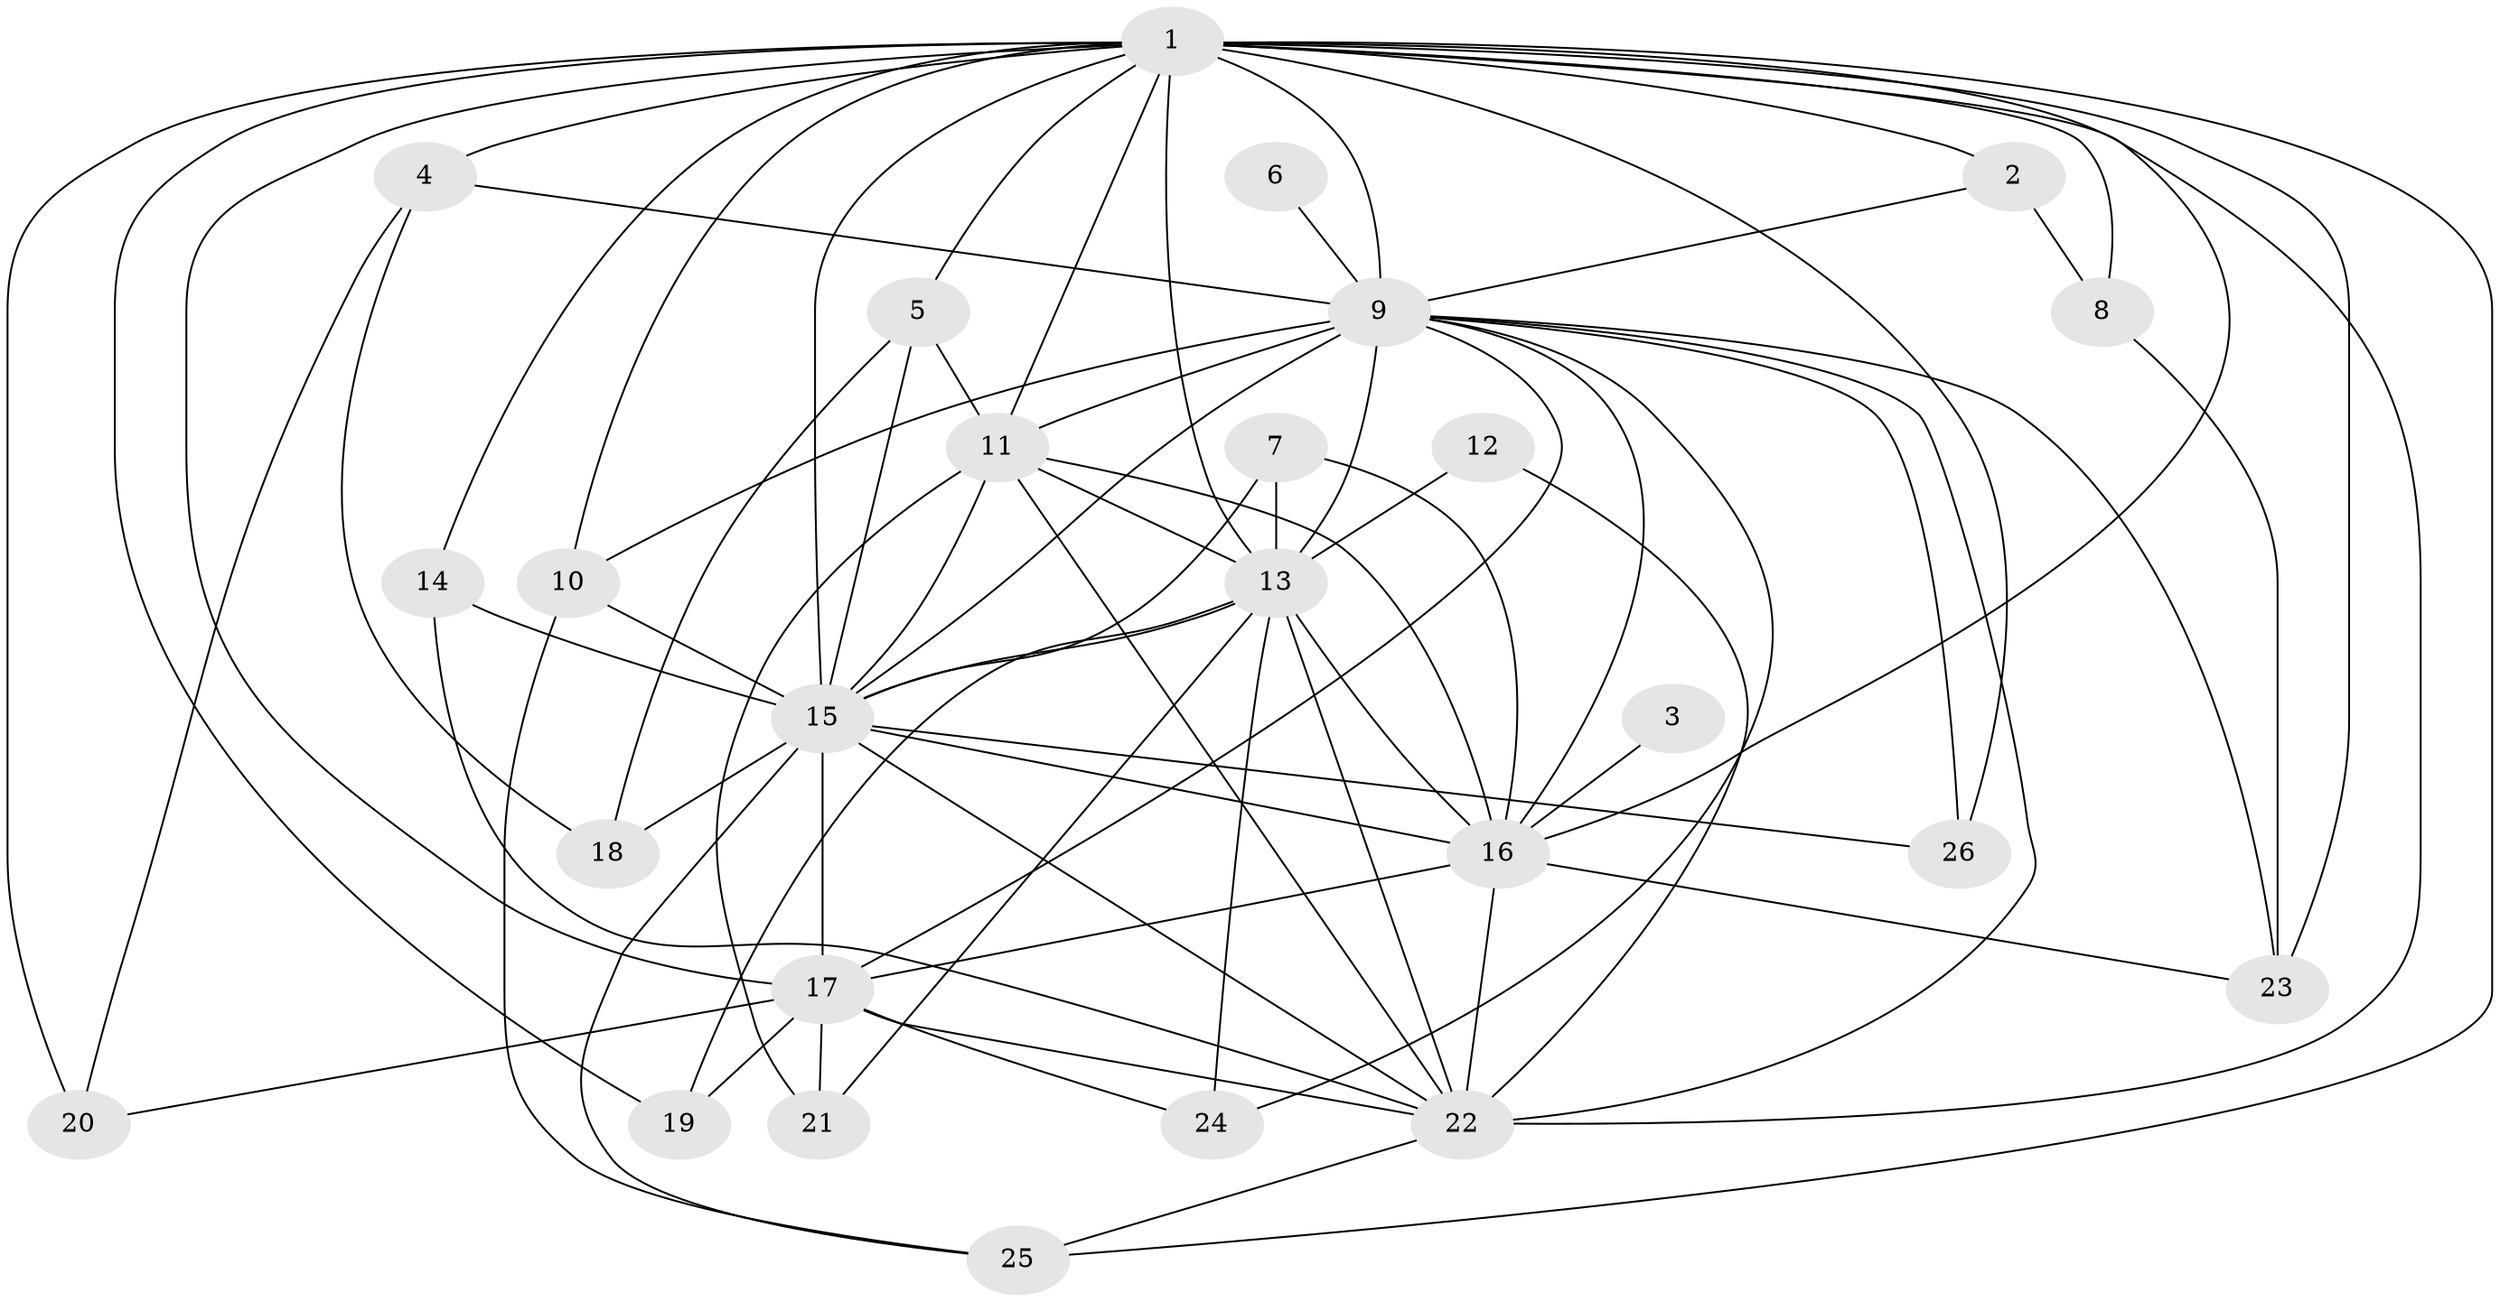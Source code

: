 // original degree distribution, {19: 0.015873015873015872, 17: 0.015873015873015872, 12: 0.031746031746031744, 16: 0.047619047619047616, 15: 0.031746031746031744, 24: 0.015873015873015872, 3: 0.1746031746031746, 4: 0.1111111111111111, 5: 0.015873015873015872, 2: 0.5238095238095238, 8: 0.015873015873015872}
// Generated by graph-tools (version 1.1) at 2025/36/03/04/25 23:36:36]
// undirected, 26 vertices, 74 edges
graph export_dot {
  node [color=gray90,style=filled];
  1;
  2;
  3;
  4;
  5;
  6;
  7;
  8;
  9;
  10;
  11;
  12;
  13;
  14;
  15;
  16;
  17;
  18;
  19;
  20;
  21;
  22;
  23;
  24;
  25;
  26;
  1 -- 2 [weight=1.0];
  1 -- 4 [weight=2.0];
  1 -- 5 [weight=1.0];
  1 -- 8 [weight=1.0];
  1 -- 9 [weight=2.0];
  1 -- 10 [weight=1.0];
  1 -- 11 [weight=2.0];
  1 -- 13 [weight=2.0];
  1 -- 14 [weight=1.0];
  1 -- 15 [weight=4.0];
  1 -- 16 [weight=2.0];
  1 -- 17 [weight=1.0];
  1 -- 19 [weight=1.0];
  1 -- 20 [weight=1.0];
  1 -- 22 [weight=4.0];
  1 -- 23 [weight=2.0];
  1 -- 25 [weight=1.0];
  1 -- 26 [weight=1.0];
  2 -- 8 [weight=1.0];
  2 -- 9 [weight=1.0];
  3 -- 16 [weight=1.0];
  4 -- 9 [weight=1.0];
  4 -- 18 [weight=1.0];
  4 -- 20 [weight=1.0];
  5 -- 11 [weight=1.0];
  5 -- 15 [weight=3.0];
  5 -- 18 [weight=1.0];
  6 -- 9 [weight=1.0];
  7 -- 13 [weight=1.0];
  7 -- 15 [weight=1.0];
  7 -- 16 [weight=1.0];
  8 -- 23 [weight=1.0];
  9 -- 10 [weight=1.0];
  9 -- 11 [weight=3.0];
  9 -- 13 [weight=3.0];
  9 -- 15 [weight=3.0];
  9 -- 16 [weight=1.0];
  9 -- 17 [weight=1.0];
  9 -- 22 [weight=3.0];
  9 -- 23 [weight=1.0];
  9 -- 24 [weight=1.0];
  9 -- 26 [weight=1.0];
  10 -- 15 [weight=1.0];
  10 -- 25 [weight=1.0];
  11 -- 13 [weight=1.0];
  11 -- 15 [weight=2.0];
  11 -- 16 [weight=1.0];
  11 -- 21 [weight=2.0];
  11 -- 22 [weight=2.0];
  12 -- 13 [weight=1.0];
  12 -- 22 [weight=1.0];
  13 -- 15 [weight=2.0];
  13 -- 16 [weight=1.0];
  13 -- 19 [weight=1.0];
  13 -- 21 [weight=1.0];
  13 -- 22 [weight=2.0];
  13 -- 24 [weight=1.0];
  14 -- 15 [weight=1.0];
  14 -- 22 [weight=2.0];
  15 -- 16 [weight=2.0];
  15 -- 17 [weight=1.0];
  15 -- 18 [weight=1.0];
  15 -- 22 [weight=4.0];
  15 -- 25 [weight=1.0];
  15 -- 26 [weight=1.0];
  16 -- 17 [weight=1.0];
  16 -- 22 [weight=4.0];
  16 -- 23 [weight=1.0];
  17 -- 19 [weight=1.0];
  17 -- 20 [weight=1.0];
  17 -- 21 [weight=1.0];
  17 -- 22 [weight=1.0];
  17 -- 24 [weight=1.0];
  22 -- 25 [weight=1.0];
}
